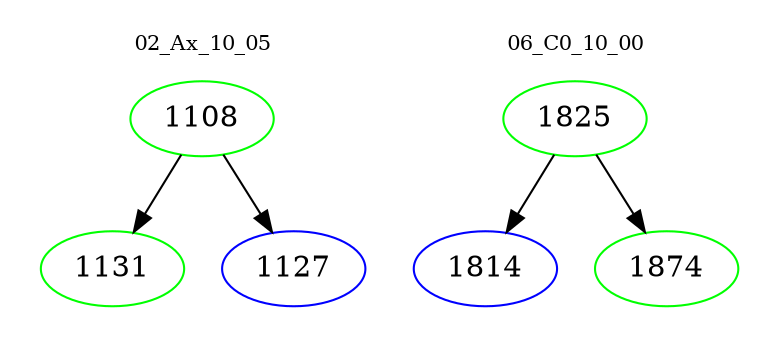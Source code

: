 digraph{
subgraph cluster_0 {
color = white
label = "02_Ax_10_05";
fontsize=10;
T0_1108 [label="1108", color="green"]
T0_1108 -> T0_1131 [color="black"]
T0_1131 [label="1131", color="green"]
T0_1108 -> T0_1127 [color="black"]
T0_1127 [label="1127", color="blue"]
}
subgraph cluster_1 {
color = white
label = "06_C0_10_00";
fontsize=10;
T1_1825 [label="1825", color="green"]
T1_1825 -> T1_1814 [color="black"]
T1_1814 [label="1814", color="blue"]
T1_1825 -> T1_1874 [color="black"]
T1_1874 [label="1874", color="green"]
}
}
